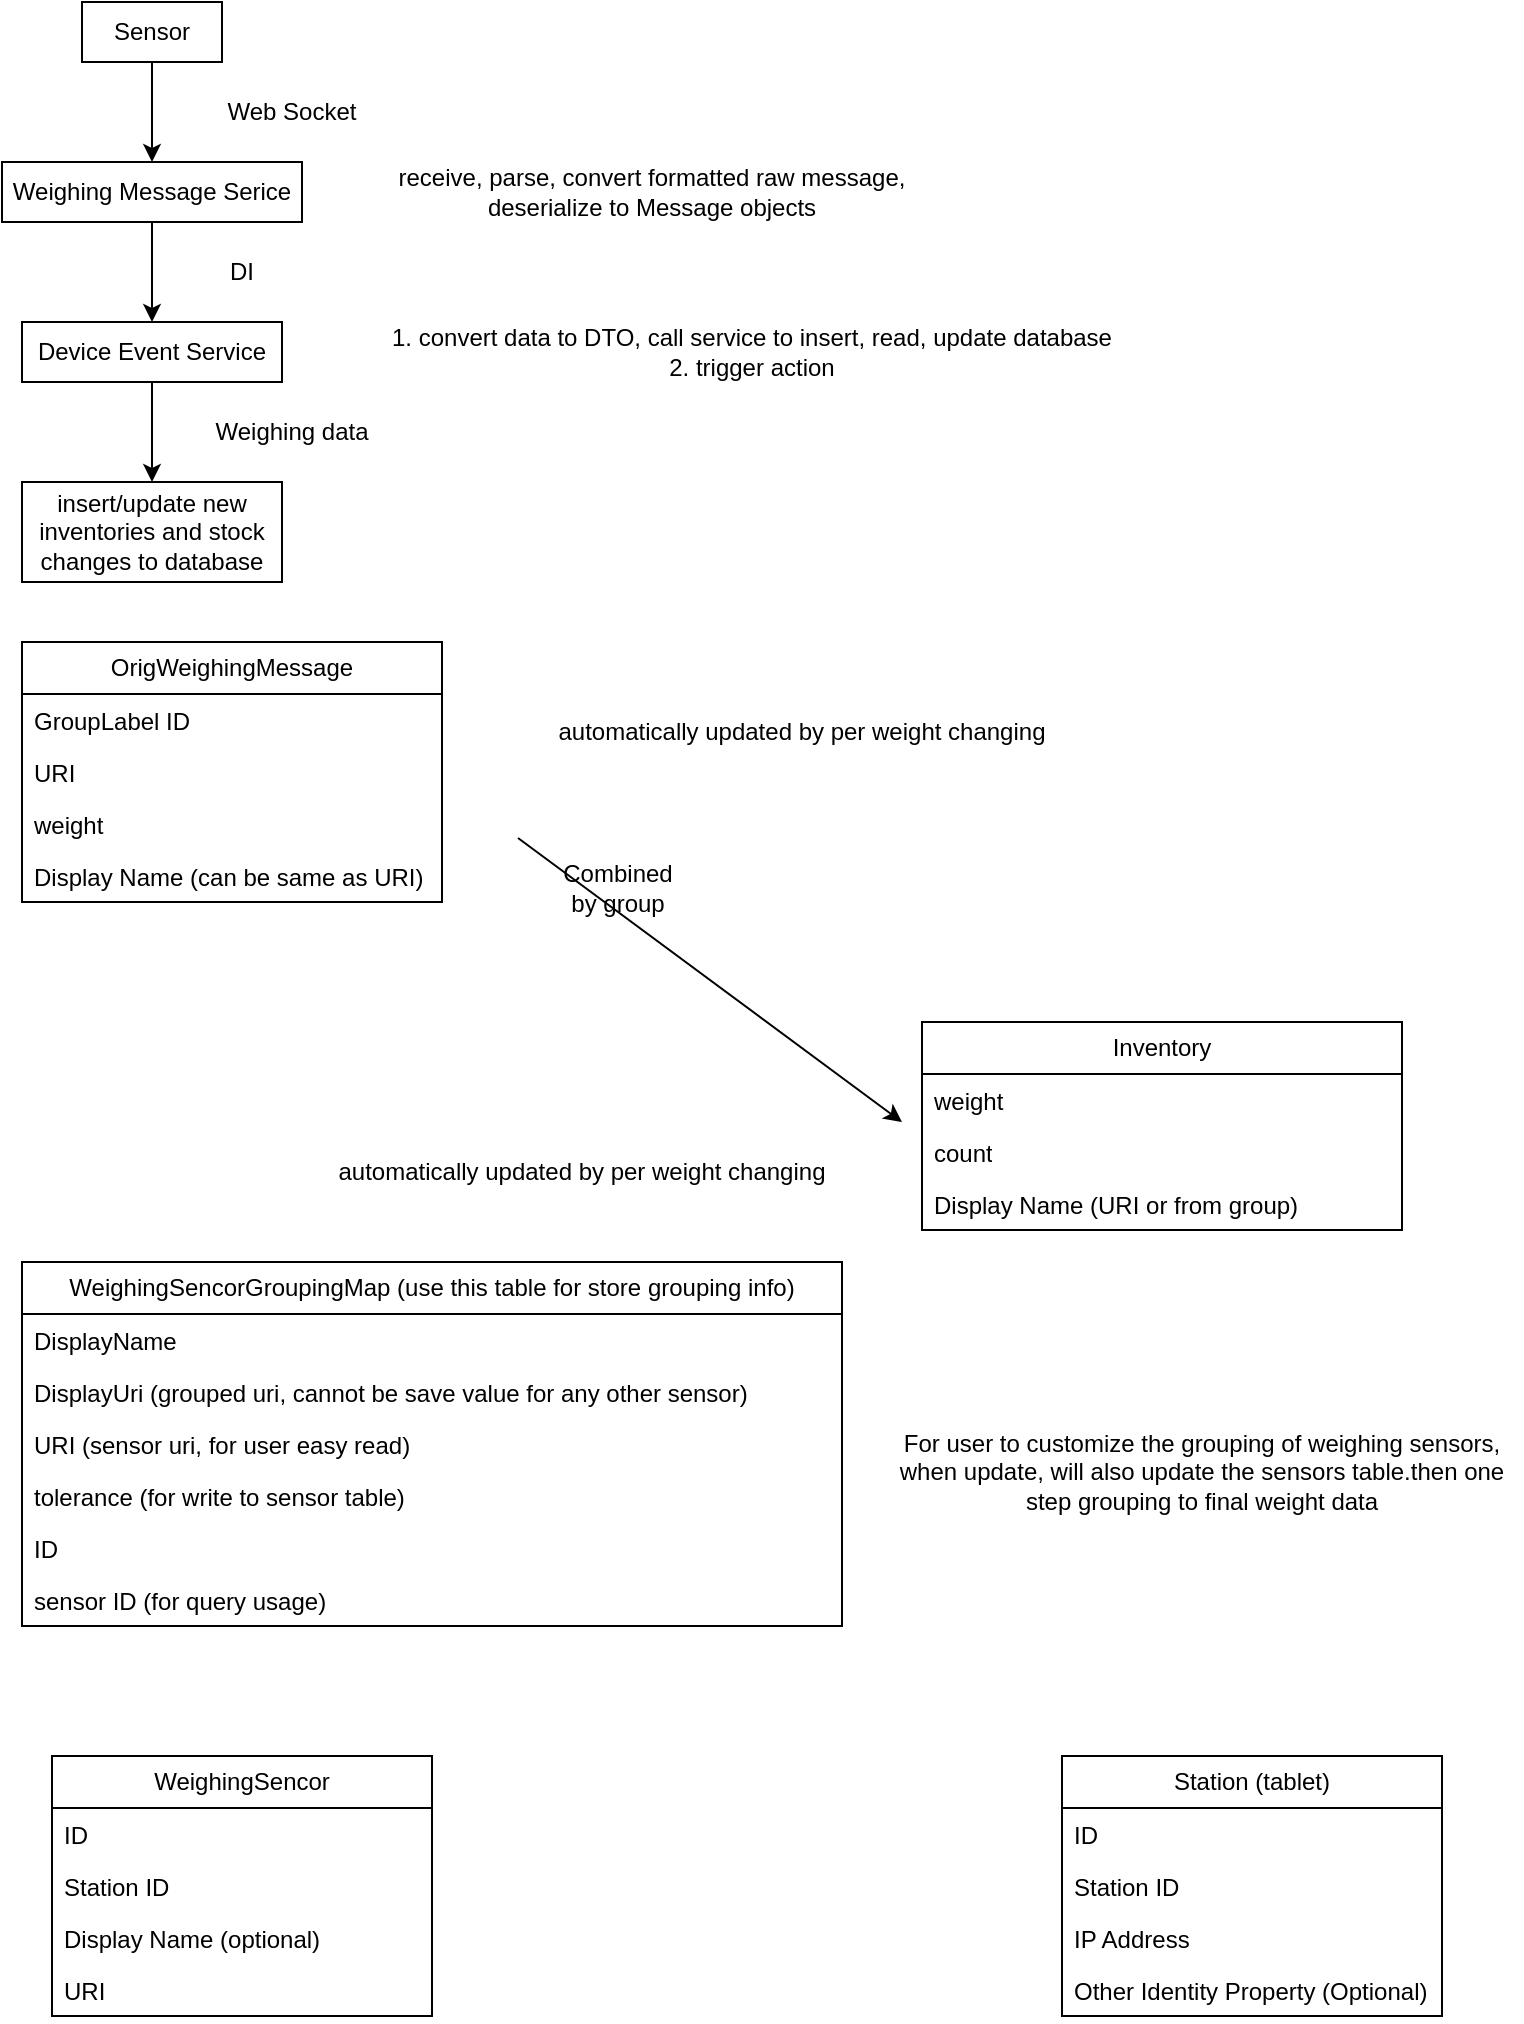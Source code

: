 <mxfile version="21.6.5" type="github">
  <diagram name="Page-1" id="g2EqJDqqHSg5bsciTpXf">
    <mxGraphModel dx="1081" dy="783" grid="1" gridSize="10" guides="1" tooltips="1" connect="1" arrows="1" fold="1" page="1" pageScale="1" pageWidth="850" pageHeight="1100" math="0" shadow="0">
      <root>
        <mxCell id="0" />
        <mxCell id="1" parent="0" />
        <mxCell id="YwLk0Me3PfGXyI9yVeYp-7" style="edgeStyle=orthogonalEdgeStyle;rounded=0;orthogonalLoop=1;jettySize=auto;html=1;" parent="1" source="YwLk0Me3PfGXyI9yVeYp-2" target="YwLk0Me3PfGXyI9yVeYp-6" edge="1">
          <mxGeometry relative="1" as="geometry" />
        </mxCell>
        <mxCell id="YwLk0Me3PfGXyI9yVeYp-2" value="Sensor" style="rounded=0;whiteSpace=wrap;html=1;" parent="1" vertex="1">
          <mxGeometry x="100" y="40" width="70" height="30" as="geometry" />
        </mxCell>
        <mxCell id="YwLk0Me3PfGXyI9yVeYp-13" style="edgeStyle=orthogonalEdgeStyle;rounded=0;orthogonalLoop=1;jettySize=auto;html=1;entryX=0.5;entryY=0;entryDx=0;entryDy=0;" parent="1" source="YwLk0Me3PfGXyI9yVeYp-6" target="YwLk0Me3PfGXyI9yVeYp-11" edge="1">
          <mxGeometry relative="1" as="geometry" />
        </mxCell>
        <mxCell id="YwLk0Me3PfGXyI9yVeYp-6" value="Weighing Message Serice" style="rounded=0;whiteSpace=wrap;html=1;" parent="1" vertex="1">
          <mxGeometry x="60" y="120" width="150" height="30" as="geometry" />
        </mxCell>
        <mxCell id="YwLk0Me3PfGXyI9yVeYp-8" value="Web Socket" style="text;html=1;strokeColor=none;fillColor=none;align=center;verticalAlign=middle;whiteSpace=wrap;rounded=0;" parent="1" vertex="1">
          <mxGeometry x="150" y="80" width="110" height="30" as="geometry" />
        </mxCell>
        <mxCell id="YwLk0Me3PfGXyI9yVeYp-10" value="receive, parse, convert formatted raw message, deserialize to Message objects" style="text;html=1;strokeColor=none;fillColor=none;align=center;verticalAlign=middle;whiteSpace=wrap;rounded=0;" parent="1" vertex="1">
          <mxGeometry x="230" y="120" width="310" height="30" as="geometry" />
        </mxCell>
        <mxCell id="YwLk0Me3PfGXyI9yVeYp-61" style="edgeStyle=orthogonalEdgeStyle;rounded=0;orthogonalLoop=1;jettySize=auto;html=1;entryX=0.5;entryY=0;entryDx=0;entryDy=0;" parent="1" source="YwLk0Me3PfGXyI9yVeYp-11" target="YwLk0Me3PfGXyI9yVeYp-60" edge="1">
          <mxGeometry relative="1" as="geometry" />
        </mxCell>
        <mxCell id="YwLk0Me3PfGXyI9yVeYp-11" value="Device Event Service" style="rounded=0;whiteSpace=wrap;html=1;" parent="1" vertex="1">
          <mxGeometry x="70" y="200" width="130" height="30" as="geometry" />
        </mxCell>
        <mxCell id="YwLk0Me3PfGXyI9yVeYp-14" value="DI" style="text;html=1;strokeColor=none;fillColor=none;align=center;verticalAlign=middle;whiteSpace=wrap;rounded=0;" parent="1" vertex="1">
          <mxGeometry x="150" y="160" width="60" height="30" as="geometry" />
        </mxCell>
        <mxCell id="YwLk0Me3PfGXyI9yVeYp-15" value="1. convert data to DTO, call service to insert, read, update database&lt;br&gt;2. trigger action&lt;br&gt;" style="text;html=1;strokeColor=none;fillColor=none;align=center;verticalAlign=middle;whiteSpace=wrap;rounded=0;" parent="1" vertex="1">
          <mxGeometry x="230" y="200" width="410" height="30" as="geometry" />
        </mxCell>
        <mxCell id="YwLk0Me3PfGXyI9yVeYp-23" value="OrigWeighingMessage" style="swimlane;fontStyle=0;childLayout=stackLayout;horizontal=1;startSize=26;fillColor=none;horizontalStack=0;resizeParent=1;resizeParentMax=0;resizeLast=0;collapsible=1;marginBottom=0;whiteSpace=wrap;html=1;" parent="1" vertex="1">
          <mxGeometry x="70" y="360" width="210" height="130" as="geometry" />
        </mxCell>
        <mxCell id="YwLk0Me3PfGXyI9yVeYp-24" value="GroupLabel ID" style="text;strokeColor=none;fillColor=none;align=left;verticalAlign=top;spacingLeft=4;spacingRight=4;overflow=hidden;rotatable=0;points=[[0,0.5],[1,0.5]];portConstraint=eastwest;whiteSpace=wrap;html=1;" parent="YwLk0Me3PfGXyI9yVeYp-23" vertex="1">
          <mxGeometry y="26" width="210" height="26" as="geometry" />
        </mxCell>
        <mxCell id="YwLk0Me3PfGXyI9yVeYp-25" value="URI" style="text;strokeColor=none;fillColor=none;align=left;verticalAlign=top;spacingLeft=4;spacingRight=4;overflow=hidden;rotatable=0;points=[[0,0.5],[1,0.5]];portConstraint=eastwest;whiteSpace=wrap;html=1;" parent="YwLk0Me3PfGXyI9yVeYp-23" vertex="1">
          <mxGeometry y="52" width="210" height="26" as="geometry" />
        </mxCell>
        <mxCell id="YwLk0Me3PfGXyI9yVeYp-59" value="weight" style="text;strokeColor=none;fillColor=none;align=left;verticalAlign=top;spacingLeft=4;spacingRight=4;overflow=hidden;rotatable=0;points=[[0,0.5],[1,0.5]];portConstraint=eastwest;whiteSpace=wrap;html=1;" parent="YwLk0Me3PfGXyI9yVeYp-23" vertex="1">
          <mxGeometry y="78" width="210" height="26" as="geometry" />
        </mxCell>
        <mxCell id="YwLk0Me3PfGXyI9yVeYp-26" value="Display Name (can be same as URI)" style="text;strokeColor=none;fillColor=none;align=left;verticalAlign=top;spacingLeft=4;spacingRight=4;overflow=hidden;rotatable=0;points=[[0,0.5],[1,0.5]];portConstraint=eastwest;whiteSpace=wrap;html=1;" parent="YwLk0Me3PfGXyI9yVeYp-23" vertex="1">
          <mxGeometry y="104" width="210" height="26" as="geometry" />
        </mxCell>
        <mxCell id="YwLk0Me3PfGXyI9yVeYp-27" value="Inventory" style="swimlane;fontStyle=0;childLayout=stackLayout;horizontal=1;startSize=26;fillColor=none;horizontalStack=0;resizeParent=1;resizeParentMax=0;resizeLast=0;collapsible=1;marginBottom=0;whiteSpace=wrap;html=1;" parent="1" vertex="1">
          <mxGeometry x="520" y="550" width="240" height="104" as="geometry" />
        </mxCell>
        <mxCell id="YwLk0Me3PfGXyI9yVeYp-30" value="weight" style="text;strokeColor=none;fillColor=none;align=left;verticalAlign=top;spacingLeft=4;spacingRight=4;overflow=hidden;rotatable=0;points=[[0,0.5],[1,0.5]];portConstraint=eastwest;whiteSpace=wrap;html=1;" parent="YwLk0Me3PfGXyI9yVeYp-27" vertex="1">
          <mxGeometry y="26" width="240" height="26" as="geometry" />
        </mxCell>
        <mxCell id="YwLk0Me3PfGXyI9yVeYp-55" value="count" style="text;strokeColor=none;fillColor=none;align=left;verticalAlign=top;spacingLeft=4;spacingRight=4;overflow=hidden;rotatable=0;points=[[0,0.5],[1,0.5]];portConstraint=eastwest;whiteSpace=wrap;html=1;" parent="YwLk0Me3PfGXyI9yVeYp-27" vertex="1">
          <mxGeometry y="52" width="240" height="26" as="geometry" />
        </mxCell>
        <mxCell id="YwLk0Me3PfGXyI9yVeYp-56" value="Display Name (URI or from group)" style="text;strokeColor=none;fillColor=none;align=left;verticalAlign=top;spacingLeft=4;spacingRight=4;overflow=hidden;rotatable=0;points=[[0,0.5],[1,0.5]];portConstraint=eastwest;whiteSpace=wrap;html=1;" parent="YwLk0Me3PfGXyI9yVeYp-27" vertex="1">
          <mxGeometry y="78" width="240" height="26" as="geometry" />
        </mxCell>
        <mxCell id="YwLk0Me3PfGXyI9yVeYp-31" value="" style="endArrow=classic;html=1;rounded=0;" parent="1" edge="1">
          <mxGeometry width="50" height="50" relative="1" as="geometry">
            <mxPoint x="318" y="458" as="sourcePoint" />
            <mxPoint x="510" y="600" as="targetPoint" />
          </mxGeometry>
        </mxCell>
        <mxCell id="YwLk0Me3PfGXyI9yVeYp-32" value="Combined by group" style="text;html=1;strokeColor=none;fillColor=none;align=center;verticalAlign=middle;whiteSpace=wrap;rounded=0;" parent="1" vertex="1">
          <mxGeometry x="338" y="468" width="60" height="30" as="geometry" />
        </mxCell>
        <mxCell id="YwLk0Me3PfGXyI9yVeYp-33" value="WeighingSencorGroupingMap (use this table for store grouping info)" style="swimlane;fontStyle=0;childLayout=stackLayout;horizontal=1;startSize=26;fillColor=none;horizontalStack=0;resizeParent=1;resizeParentMax=0;resizeLast=0;collapsible=1;marginBottom=0;whiteSpace=wrap;html=1;" parent="1" vertex="1">
          <mxGeometry x="70" y="670" width="410" height="182" as="geometry" />
        </mxCell>
        <mxCell id="YwLk0Me3PfGXyI9yVeYp-34" value="DisplayName" style="text;strokeColor=none;fillColor=none;align=left;verticalAlign=top;spacingLeft=4;spacingRight=4;overflow=hidden;rotatable=0;points=[[0,0.5],[1,0.5]];portConstraint=eastwest;whiteSpace=wrap;html=1;" parent="YwLk0Me3PfGXyI9yVeYp-33" vertex="1">
          <mxGeometry y="26" width="410" height="26" as="geometry" />
        </mxCell>
        <mxCell id="6Ccr-EvMf95xSFk4ReWp-1" value="DisplayUri (grouped uri, cannot be save value for any other sensor)" style="text;strokeColor=none;fillColor=none;align=left;verticalAlign=top;spacingLeft=4;spacingRight=4;overflow=hidden;rotatable=0;points=[[0,0.5],[1,0.5]];portConstraint=eastwest;whiteSpace=wrap;html=1;" parent="YwLk0Me3PfGXyI9yVeYp-33" vertex="1">
          <mxGeometry y="52" width="410" height="26" as="geometry" />
        </mxCell>
        <mxCell id="YwLk0Me3PfGXyI9yVeYp-35" value="URI (sensor uri, for user easy read)" style="text;strokeColor=none;fillColor=none;align=left;verticalAlign=top;spacingLeft=4;spacingRight=4;overflow=hidden;rotatable=0;points=[[0,0.5],[1,0.5]];portConstraint=eastwest;whiteSpace=wrap;html=1;" parent="YwLk0Me3PfGXyI9yVeYp-33" vertex="1">
          <mxGeometry y="78" width="410" height="26" as="geometry" />
        </mxCell>
        <mxCell id="YwLk0Me3PfGXyI9yVeYp-58" value="tolerance (for write to sensor table)" style="text;strokeColor=none;fillColor=none;align=left;verticalAlign=top;spacingLeft=4;spacingRight=4;overflow=hidden;rotatable=0;points=[[0,0.5],[1,0.5]];portConstraint=eastwest;whiteSpace=wrap;html=1;" parent="YwLk0Me3PfGXyI9yVeYp-33" vertex="1">
          <mxGeometry y="104" width="410" height="26" as="geometry" />
        </mxCell>
        <mxCell id="YwLk0Me3PfGXyI9yVeYp-36" value="ID" style="text;strokeColor=none;fillColor=none;align=left;verticalAlign=top;spacingLeft=4;spacingRight=4;overflow=hidden;rotatable=0;points=[[0,0.5],[1,0.5]];portConstraint=eastwest;whiteSpace=wrap;html=1;" parent="YwLk0Me3PfGXyI9yVeYp-33" vertex="1">
          <mxGeometry y="130" width="410" height="26" as="geometry" />
        </mxCell>
        <mxCell id="6Ccr-EvMf95xSFk4ReWp-3" value="sensor ID (for query usage)" style="text;strokeColor=none;fillColor=none;align=left;verticalAlign=top;spacingLeft=4;spacingRight=4;overflow=hidden;rotatable=0;points=[[0,0.5],[1,0.5]];portConstraint=eastwest;whiteSpace=wrap;html=1;" parent="YwLk0Me3PfGXyI9yVeYp-33" vertex="1">
          <mxGeometry y="156" width="410" height="26" as="geometry" />
        </mxCell>
        <mxCell id="YwLk0Me3PfGXyI9yVeYp-37" value="WeighingSencor" style="swimlane;fontStyle=0;childLayout=stackLayout;horizontal=1;startSize=26;fillColor=none;horizontalStack=0;resizeParent=1;resizeParentMax=0;resizeLast=0;collapsible=1;marginBottom=0;whiteSpace=wrap;html=1;" parent="1" vertex="1">
          <mxGeometry x="85" y="917" width="190" height="130" as="geometry">
            <mxRectangle x="90" y="590" width="130" height="30" as="alternateBounds" />
          </mxGeometry>
        </mxCell>
        <mxCell id="YwLk0Me3PfGXyI9yVeYp-43" value="ID" style="text;strokeColor=none;fillColor=none;align=left;verticalAlign=top;spacingLeft=4;spacingRight=4;overflow=hidden;rotatable=0;points=[[0,0.5],[1,0.5]];portConstraint=eastwest;whiteSpace=wrap;html=1;" parent="YwLk0Me3PfGXyI9yVeYp-37" vertex="1">
          <mxGeometry y="26" width="190" height="26" as="geometry" />
        </mxCell>
        <mxCell id="YwLk0Me3PfGXyI9yVeYp-42" value="Station ID" style="text;strokeColor=none;fillColor=none;align=left;verticalAlign=top;spacingLeft=4;spacingRight=4;overflow=hidden;rotatable=0;points=[[0,0.5],[1,0.5]];portConstraint=eastwest;whiteSpace=wrap;html=1;" parent="YwLk0Me3PfGXyI9yVeYp-37" vertex="1">
          <mxGeometry y="52" width="190" height="26" as="geometry" />
        </mxCell>
        <mxCell id="YwLk0Me3PfGXyI9yVeYp-38" value="Display Name (optional)" style="text;strokeColor=none;fillColor=none;align=left;verticalAlign=top;spacingLeft=4;spacingRight=4;overflow=hidden;rotatable=0;points=[[0,0.5],[1,0.5]];portConstraint=eastwest;whiteSpace=wrap;html=1;" parent="YwLk0Me3PfGXyI9yVeYp-37" vertex="1">
          <mxGeometry y="78" width="190" height="26" as="geometry" />
        </mxCell>
        <mxCell id="YwLk0Me3PfGXyI9yVeYp-44" value="URI" style="text;strokeColor=none;fillColor=none;align=left;verticalAlign=top;spacingLeft=4;spacingRight=4;overflow=hidden;rotatable=0;points=[[0,0.5],[1,0.5]];portConstraint=eastwest;whiteSpace=wrap;html=1;" parent="YwLk0Me3PfGXyI9yVeYp-37" vertex="1">
          <mxGeometry y="104" width="190" height="26" as="geometry" />
        </mxCell>
        <mxCell id="YwLk0Me3PfGXyI9yVeYp-45" value="Station (tablet)" style="swimlane;fontStyle=0;childLayout=stackLayout;horizontal=1;startSize=26;fillColor=none;horizontalStack=0;resizeParent=1;resizeParentMax=0;resizeLast=0;collapsible=1;marginBottom=0;whiteSpace=wrap;html=1;" parent="1" vertex="1">
          <mxGeometry x="590" y="917" width="190" height="130" as="geometry">
            <mxRectangle x="90" y="590" width="130" height="30" as="alternateBounds" />
          </mxGeometry>
        </mxCell>
        <mxCell id="YwLk0Me3PfGXyI9yVeYp-46" value="ID" style="text;strokeColor=none;fillColor=none;align=left;verticalAlign=top;spacingLeft=4;spacingRight=4;overflow=hidden;rotatable=0;points=[[0,0.5],[1,0.5]];portConstraint=eastwest;whiteSpace=wrap;html=1;" parent="YwLk0Me3PfGXyI9yVeYp-45" vertex="1">
          <mxGeometry y="26" width="190" height="26" as="geometry" />
        </mxCell>
        <mxCell id="YwLk0Me3PfGXyI9yVeYp-47" value="Station ID" style="text;strokeColor=none;fillColor=none;align=left;verticalAlign=top;spacingLeft=4;spacingRight=4;overflow=hidden;rotatable=0;points=[[0,0.5],[1,0.5]];portConstraint=eastwest;whiteSpace=wrap;html=1;" parent="YwLk0Me3PfGXyI9yVeYp-45" vertex="1">
          <mxGeometry y="52" width="190" height="26" as="geometry" />
        </mxCell>
        <mxCell id="YwLk0Me3PfGXyI9yVeYp-48" value="IP Address" style="text;strokeColor=none;fillColor=none;align=left;verticalAlign=top;spacingLeft=4;spacingRight=4;overflow=hidden;rotatable=0;points=[[0,0.5],[1,0.5]];portConstraint=eastwest;whiteSpace=wrap;html=1;" parent="YwLk0Me3PfGXyI9yVeYp-45" vertex="1">
          <mxGeometry y="78" width="190" height="26" as="geometry" />
        </mxCell>
        <mxCell id="YwLk0Me3PfGXyI9yVeYp-50" value="Other Identity Property (Optional)" style="text;strokeColor=none;fillColor=none;align=left;verticalAlign=top;spacingLeft=4;spacingRight=4;overflow=hidden;rotatable=0;points=[[0,0.5],[1,0.5]];portConstraint=eastwest;whiteSpace=wrap;html=1;" parent="YwLk0Me3PfGXyI9yVeYp-45" vertex="1">
          <mxGeometry y="104" width="190" height="26" as="geometry" />
        </mxCell>
        <mxCell id="YwLk0Me3PfGXyI9yVeYp-54" value="For user to customize the grouping of weighing sensors, when update, will also update the sensors table.then one step grouping to final weight data" style="text;html=1;strokeColor=none;fillColor=none;align=center;verticalAlign=middle;whiteSpace=wrap;rounded=0;" parent="1" vertex="1">
          <mxGeometry x="500" y="720" width="320" height="110" as="geometry" />
        </mxCell>
        <mxCell id="YwLk0Me3PfGXyI9yVeYp-60" value="insert/update new inventories and stock changes to database" style="rounded=0;whiteSpace=wrap;html=1;" parent="1" vertex="1">
          <mxGeometry x="70" y="280" width="130" height="50" as="geometry" />
        </mxCell>
        <mxCell id="YwLk0Me3PfGXyI9yVeYp-62" value="Weighing data" style="text;html=1;strokeColor=none;fillColor=none;align=center;verticalAlign=middle;whiteSpace=wrap;rounded=0;" parent="1" vertex="1">
          <mxGeometry x="150" y="240" width="110" height="30" as="geometry" />
        </mxCell>
        <mxCell id="6Ccr-EvMf95xSFk4ReWp-4" value="automatically updated by per weight changing" style="text;html=1;strokeColor=none;fillColor=none;align=center;verticalAlign=middle;whiteSpace=wrap;rounded=0;" parent="1" vertex="1">
          <mxGeometry x="310" y="390" width="300" height="30" as="geometry" />
        </mxCell>
        <mxCell id="6Ccr-EvMf95xSFk4ReWp-5" value="automatically updated by per weight changing" style="text;html=1;strokeColor=none;fillColor=none;align=center;verticalAlign=middle;whiteSpace=wrap;rounded=0;" parent="1" vertex="1">
          <mxGeometry x="200" y="610" width="300" height="30" as="geometry" />
        </mxCell>
      </root>
    </mxGraphModel>
  </diagram>
</mxfile>
